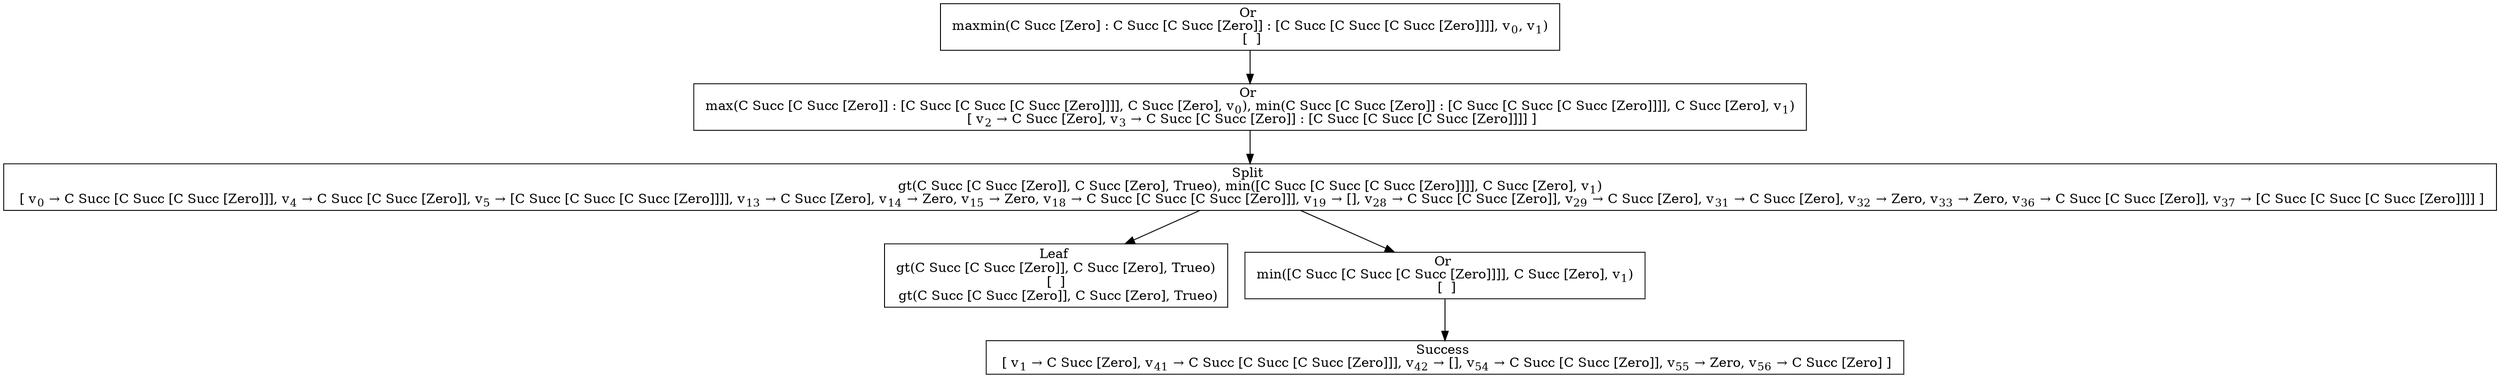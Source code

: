 digraph {
    graph [rankdir=TB
          ,bgcolor=transparent];
    node [shape=box
         ,fillcolor=white
         ,style=filled];
    0 [label=<Or <BR/> maxmin(C Succ [Zero] : C Succ [C Succ [Zero]] : [C Succ [C Succ [C Succ [Zero]]]], v<SUB>0</SUB>, v<SUB>1</SUB>) <BR/>  [  ] >];
    1 [label=<Or <BR/> max(C Succ [C Succ [Zero]] : [C Succ [C Succ [C Succ [Zero]]]], C Succ [Zero], v<SUB>0</SUB>), min(C Succ [C Succ [Zero]] : [C Succ [C Succ [C Succ [Zero]]]], C Succ [Zero], v<SUB>1</SUB>) <BR/>  [ v<SUB>2</SUB> &rarr; C Succ [Zero], v<SUB>3</SUB> &rarr; C Succ [C Succ [Zero]] : [C Succ [C Succ [C Succ [Zero]]]] ] >];
    2 [label=<Split <BR/> gt(C Succ [C Succ [Zero]], C Succ [Zero], Trueo), min([C Succ [C Succ [C Succ [Zero]]]], C Succ [Zero], v<SUB>1</SUB>) <BR/>  [ v<SUB>0</SUB> &rarr; C Succ [C Succ [C Succ [Zero]]], v<SUB>4</SUB> &rarr; C Succ [C Succ [Zero]], v<SUB>5</SUB> &rarr; [C Succ [C Succ [C Succ [Zero]]]], v<SUB>13</SUB> &rarr; C Succ [Zero], v<SUB>14</SUB> &rarr; Zero, v<SUB>15</SUB> &rarr; Zero, v<SUB>18</SUB> &rarr; C Succ [C Succ [C Succ [Zero]]], v<SUB>19</SUB> &rarr; [], v<SUB>28</SUB> &rarr; C Succ [C Succ [Zero]], v<SUB>29</SUB> &rarr; C Succ [Zero], v<SUB>31</SUB> &rarr; C Succ [Zero], v<SUB>32</SUB> &rarr; Zero, v<SUB>33</SUB> &rarr; Zero, v<SUB>36</SUB> &rarr; C Succ [C Succ [Zero]], v<SUB>37</SUB> &rarr; [C Succ [C Succ [C Succ [Zero]]]] ] >];
    3 [label=<Leaf <BR/> gt(C Succ [C Succ [Zero]], C Succ [Zero], Trueo) <BR/>  [  ]  <BR/> gt(C Succ [C Succ [Zero]], C Succ [Zero], Trueo)>];
    4 [label=<Or <BR/> min([C Succ [C Succ [C Succ [Zero]]]], C Succ [Zero], v<SUB>1</SUB>) <BR/>  [  ] >];
    5 [label=<Success <BR/>  [ v<SUB>1</SUB> &rarr; C Succ [Zero], v<SUB>41</SUB> &rarr; C Succ [C Succ [C Succ [Zero]]], v<SUB>42</SUB> &rarr; [], v<SUB>54</SUB> &rarr; C Succ [C Succ [Zero]], v<SUB>55</SUB> &rarr; Zero, v<SUB>56</SUB> &rarr; C Succ [Zero] ] >];
    0 -> 1 [label=""];
    1 -> 2 [label=""];
    2 -> 3 [label=""];
    2 -> 4 [label=""];
    4 -> 5 [label=""];
}